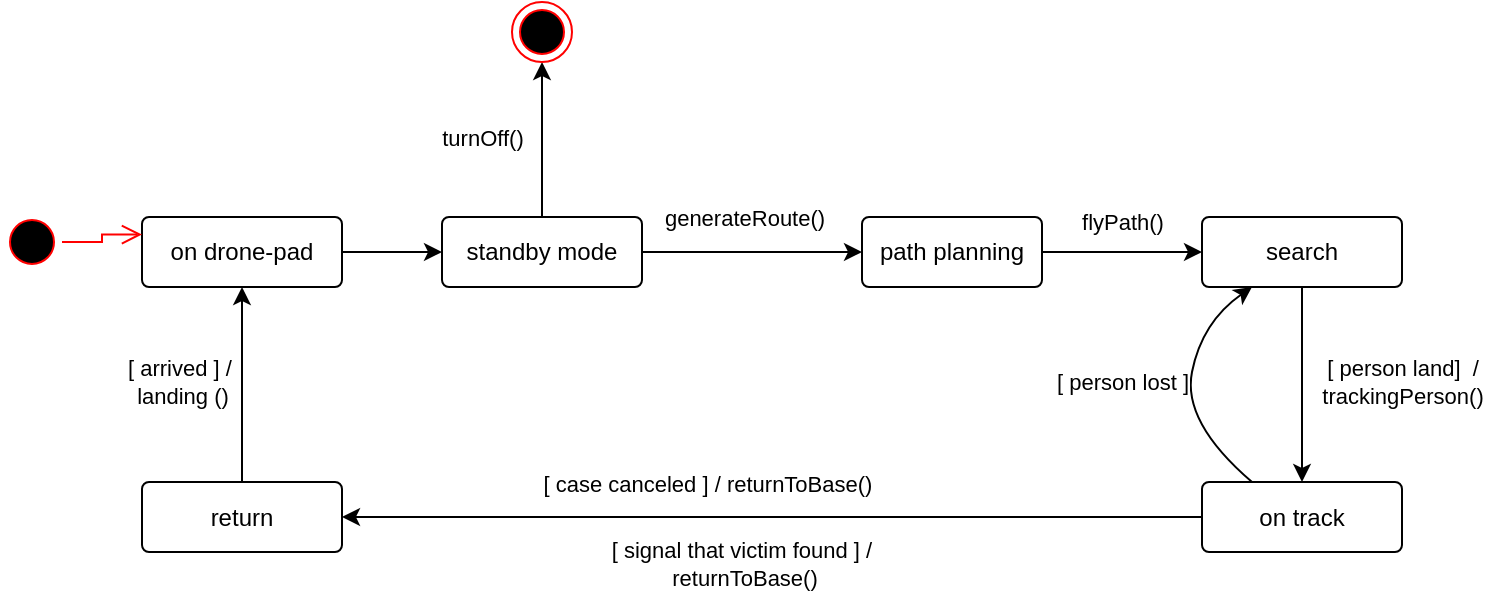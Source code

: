 <mxfile version="22.1.4" type="github">
  <diagram name="Page-1" id="8r2ohjrlJW7-yg8qyaOm">
    <mxGraphModel dx="894" dy="795" grid="1" gridSize="10" guides="1" tooltips="1" connect="1" arrows="1" fold="1" page="1" pageScale="1" pageWidth="827" pageHeight="1169" math="0" shadow="0">
      <root>
        <mxCell id="0" />
        <mxCell id="1" parent="0" />
        <mxCell id="_r7iJmq-mioABLconVAV-20" style="edgeStyle=orthogonalEdgeStyle;rounded=0;orthogonalLoop=1;jettySize=auto;html=1;entryX=0.5;entryY=1;entryDx=0;entryDy=0;" edge="1" parent="1" source="_r7iJmq-mioABLconVAV-4" target="_r7iJmq-mioABLconVAV-19">
          <mxGeometry relative="1" as="geometry" />
        </mxCell>
        <mxCell id="_r7iJmq-mioABLconVAV-21" value="turnOff()" style="edgeLabel;html=1;align=center;verticalAlign=middle;resizable=0;points=[];" vertex="1" connectable="0" parent="_r7iJmq-mioABLconVAV-20">
          <mxGeometry x="0.045" y="2" relative="1" as="geometry">
            <mxPoint x="-28" y="1" as="offset" />
          </mxGeometry>
        </mxCell>
        <mxCell id="_r7iJmq-mioABLconVAV-4" value="standby mode" style="rounded=1;arcSize=10;whiteSpace=wrap;html=1;align=center;" vertex="1" parent="1">
          <mxGeometry x="250" y="177.5" width="100" height="35" as="geometry" />
        </mxCell>
        <mxCell id="_r7iJmq-mioABLconVAV-9" style="edgeStyle=orthogonalEdgeStyle;rounded=0;orthogonalLoop=1;jettySize=auto;html=1;exitX=1;exitY=0.5;exitDx=0;exitDy=0;" edge="1" parent="1" source="_r7iJmq-mioABLconVAV-4" target="_r7iJmq-mioABLconVAV-8">
          <mxGeometry relative="1" as="geometry">
            <mxPoint x="370" y="192.5" as="sourcePoint" />
          </mxGeometry>
        </mxCell>
        <mxCell id="_r7iJmq-mioABLconVAV-10" value="generateRoute()" style="edgeLabel;html=1;align=center;verticalAlign=middle;resizable=0;points=[];" vertex="1" connectable="0" parent="_r7iJmq-mioABLconVAV-9">
          <mxGeometry x="-0.286" y="3" relative="1" as="geometry">
            <mxPoint x="11" y="-14" as="offset" />
          </mxGeometry>
        </mxCell>
        <mxCell id="_r7iJmq-mioABLconVAV-32" style="edgeStyle=orthogonalEdgeStyle;rounded=0;orthogonalLoop=1;jettySize=auto;html=1;" edge="1" parent="1" source="_r7iJmq-mioABLconVAV-8" target="_r7iJmq-mioABLconVAV-31">
          <mxGeometry relative="1" as="geometry" />
        </mxCell>
        <mxCell id="_r7iJmq-mioABLconVAV-33" value="flyPath()" style="edgeLabel;html=1;align=center;verticalAlign=middle;resizable=0;points=[];" vertex="1" connectable="0" parent="_r7iJmq-mioABLconVAV-32">
          <mxGeometry x="-0.425" y="-1" relative="1" as="geometry">
            <mxPoint x="17" y="-16" as="offset" />
          </mxGeometry>
        </mxCell>
        <mxCell id="_r7iJmq-mioABLconVAV-8" value="path planning" style="rounded=1;arcSize=10;whiteSpace=wrap;html=1;align=center;" vertex="1" parent="1">
          <mxGeometry x="460" y="177.5" width="90" height="35" as="geometry" />
        </mxCell>
        <mxCell id="_r7iJmq-mioABLconVAV-19" value="" style="ellipse;html=1;shape=endState;fillColor=#000000;strokeColor=#ff0000;" vertex="1" parent="1">
          <mxGeometry x="285" y="70" width="30" height="30" as="geometry" />
        </mxCell>
        <mxCell id="_r7iJmq-mioABLconVAV-26" style="edgeStyle=orthogonalEdgeStyle;rounded=0;orthogonalLoop=1;jettySize=auto;html=1;" edge="1" parent="1" source="_r7iJmq-mioABLconVAV-25" target="_r7iJmq-mioABLconVAV-4">
          <mxGeometry relative="1" as="geometry" />
        </mxCell>
        <mxCell id="_r7iJmq-mioABLconVAV-25" value="on drone-pad" style="rounded=1;arcSize=10;whiteSpace=wrap;html=1;align=center;" vertex="1" parent="1">
          <mxGeometry x="100" y="177.5" width="100" height="35" as="geometry" />
        </mxCell>
        <mxCell id="_r7iJmq-mioABLconVAV-28" value="" style="ellipse;html=1;shape=startState;fillColor=#000000;strokeColor=#ff0000;" vertex="1" parent="1">
          <mxGeometry x="30" y="175" width="30" height="30" as="geometry" />
        </mxCell>
        <mxCell id="_r7iJmq-mioABLconVAV-29" value="" style="edgeStyle=orthogonalEdgeStyle;html=1;verticalAlign=bottom;endArrow=open;endSize=8;strokeColor=#ff0000;rounded=0;entryX=0;entryY=0.25;entryDx=0;entryDy=0;" edge="1" source="_r7iJmq-mioABLconVAV-28" parent="1" target="_r7iJmq-mioABLconVAV-25">
          <mxGeometry relative="1" as="geometry">
            <mxPoint x="75" y="250" as="targetPoint" />
          </mxGeometry>
        </mxCell>
        <mxCell id="_r7iJmq-mioABLconVAV-35" style="edgeStyle=orthogonalEdgeStyle;rounded=0;orthogonalLoop=1;jettySize=auto;html=1;entryX=0.5;entryY=0;entryDx=0;entryDy=0;" edge="1" parent="1" source="_r7iJmq-mioABLconVAV-31" target="_r7iJmq-mioABLconVAV-34">
          <mxGeometry relative="1" as="geometry" />
        </mxCell>
        <mxCell id="_r7iJmq-mioABLconVAV-36" value="[ person land]&amp;nbsp; /&lt;br&gt;trackingPerson()" style="edgeLabel;html=1;align=center;verticalAlign=middle;resizable=0;points=[];" vertex="1" connectable="0" parent="_r7iJmq-mioABLconVAV-35">
          <mxGeometry x="-0.313" y="2" relative="1" as="geometry">
            <mxPoint x="48" y="14" as="offset" />
          </mxGeometry>
        </mxCell>
        <mxCell id="_r7iJmq-mioABLconVAV-31" value="search" style="rounded=1;arcSize=10;whiteSpace=wrap;html=1;align=center;" vertex="1" parent="1">
          <mxGeometry x="630" y="177.5" width="100" height="35" as="geometry" />
        </mxCell>
        <mxCell id="_r7iJmq-mioABLconVAV-44" style="edgeStyle=orthogonalEdgeStyle;rounded=0;orthogonalLoop=1;jettySize=auto;html=1;" edge="1" parent="1" source="_r7iJmq-mioABLconVAV-34" target="_r7iJmq-mioABLconVAV-43">
          <mxGeometry relative="1" as="geometry" />
        </mxCell>
        <mxCell id="_r7iJmq-mioABLconVAV-45" value="[ case canceled ] / returnToBase()&amp;nbsp;" style="edgeLabel;html=1;align=center;verticalAlign=middle;resizable=0;points=[];" vertex="1" connectable="0" parent="_r7iJmq-mioABLconVAV-44">
          <mxGeometry x="0.546" y="1" relative="1" as="geometry">
            <mxPoint x="86" y="-18" as="offset" />
          </mxGeometry>
        </mxCell>
        <mxCell id="_r7iJmq-mioABLconVAV-47" value="[ signal that victim found ] /&amp;nbsp;&lt;br&gt;returnToBase()" style="edgeLabel;html=1;align=center;verticalAlign=middle;resizable=0;points=[];" vertex="1" connectable="0" parent="_r7iJmq-mioABLconVAV-44">
          <mxGeometry x="-0.011" y="1" relative="1" as="geometry">
            <mxPoint x="-17" y="22" as="offset" />
          </mxGeometry>
        </mxCell>
        <mxCell id="_r7iJmq-mioABLconVAV-34" value="on track" style="rounded=1;arcSize=10;whiteSpace=wrap;html=1;align=center;" vertex="1" parent="1">
          <mxGeometry x="630" y="310" width="100" height="35" as="geometry" />
        </mxCell>
        <mxCell id="_r7iJmq-mioABLconVAV-41" value="" style="curved=1;endArrow=classic;html=1;rounded=0;entryX=0.25;entryY=1;entryDx=0;entryDy=0;exitX=0.25;exitY=0;exitDx=0;exitDy=0;" edge="1" parent="1" source="_r7iJmq-mioABLconVAV-34" target="_r7iJmq-mioABLconVAV-31">
          <mxGeometry width="50" height="50" relative="1" as="geometry">
            <mxPoint x="500" y="320" as="sourcePoint" />
            <mxPoint x="550" y="270" as="targetPoint" />
            <Array as="points">
              <mxPoint x="620" y="280" />
              <mxPoint x="630" y="230" />
            </Array>
          </mxGeometry>
        </mxCell>
        <mxCell id="_r7iJmq-mioABLconVAV-42" value="[ person lost ]" style="edgeLabel;html=1;align=center;verticalAlign=middle;resizable=0;points=[];" vertex="1" connectable="0" parent="_r7iJmq-mioABLconVAV-41">
          <mxGeometry x="0.119" y="1" relative="1" as="geometry">
            <mxPoint x="-34" y="5" as="offset" />
          </mxGeometry>
        </mxCell>
        <mxCell id="_r7iJmq-mioABLconVAV-50" style="edgeStyle=orthogonalEdgeStyle;rounded=0;orthogonalLoop=1;jettySize=auto;html=1;entryX=0.5;entryY=1;entryDx=0;entryDy=0;" edge="1" parent="1" source="_r7iJmq-mioABLconVAV-43" target="_r7iJmq-mioABLconVAV-25">
          <mxGeometry relative="1" as="geometry" />
        </mxCell>
        <mxCell id="_r7iJmq-mioABLconVAV-51" value="[ arrived ] /&amp;nbsp;&lt;br&gt;landing ()" style="edgeLabel;html=1;align=center;verticalAlign=middle;resizable=0;points=[];" vertex="1" connectable="0" parent="_r7iJmq-mioABLconVAV-50">
          <mxGeometry x="0.087" y="-2" relative="1" as="geometry">
            <mxPoint x="-32" y="3" as="offset" />
          </mxGeometry>
        </mxCell>
        <mxCell id="_r7iJmq-mioABLconVAV-43" value="return" style="rounded=1;arcSize=10;whiteSpace=wrap;html=1;align=center;" vertex="1" parent="1">
          <mxGeometry x="100" y="310" width="100" height="35" as="geometry" />
        </mxCell>
      </root>
    </mxGraphModel>
  </diagram>
</mxfile>
